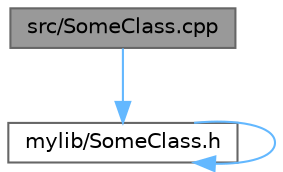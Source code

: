 digraph "src/SomeClass.cpp"
{
 // LATEX_PDF_SIZE
  bgcolor="transparent";
  edge [fontname=Helvetica,fontsize=10,labelfontname=Helvetica,labelfontsize=10];
  node [fontname=Helvetica,fontsize=10,shape=box,height=0.2,width=0.4];
  Node1 [label="src/SomeClass.cpp",height=0.2,width=0.4,color="gray40", fillcolor="grey60", style="filled", fontcolor="black",tooltip=" "];
  Node1 -> Node2 [color="steelblue1",style="solid"];
  Node2 [label="mylib/SomeClass.h",height=0.2,width=0.4,color="grey40", fillcolor="white", style="filled",URL="$_some_class_8h.html",tooltip=" "];
  Node2 -> Node2 [color="steelblue1",style="solid"];
}
